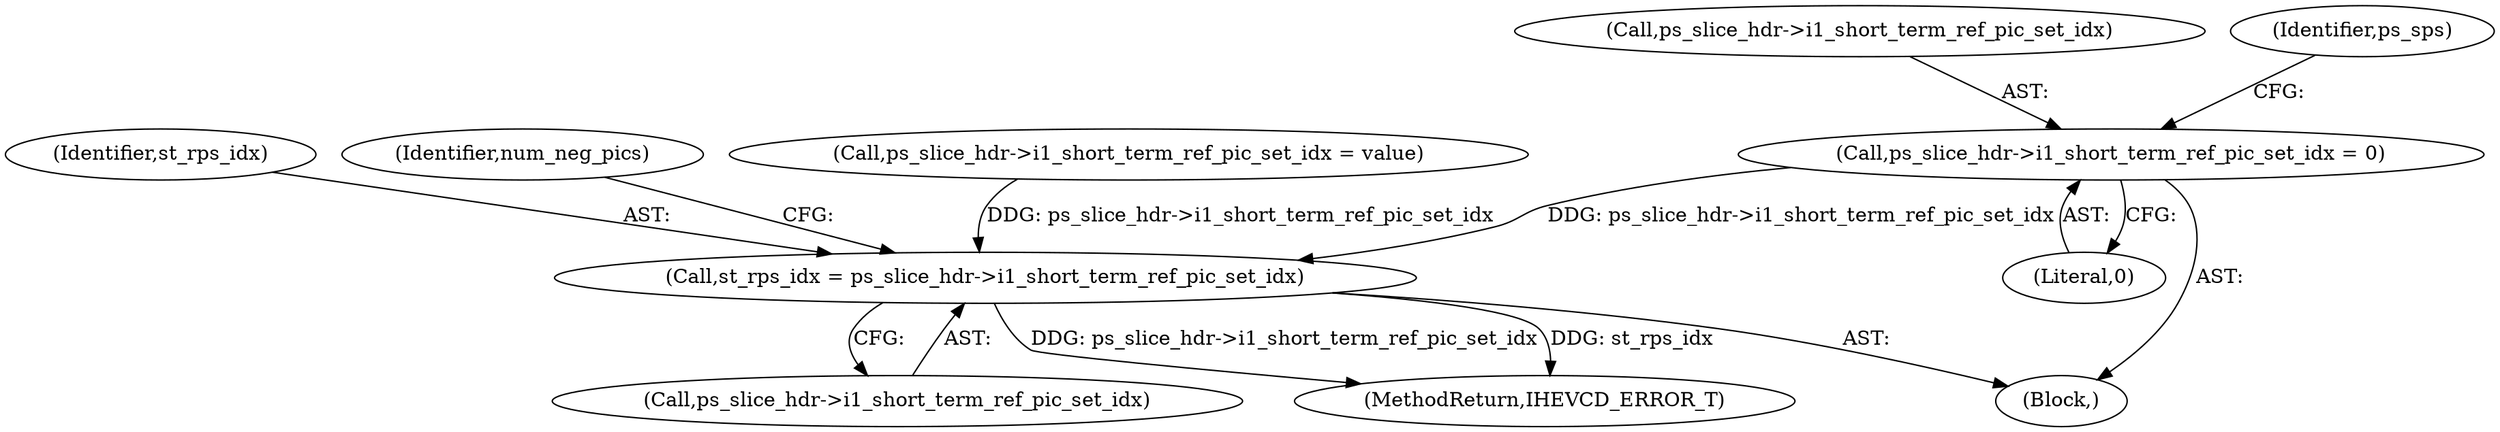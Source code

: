 digraph "0_Android_913d9e8d93d6b81bb8eac3fc2c1426651f5b259d@pointer" {
"1000713" [label="(Call,ps_slice_hdr->i1_short_term_ref_pic_set_idx = 0)"];
"1000745" [label="(Call,st_rps_idx = ps_slice_hdr->i1_short_term_ref_pic_set_idx)"];
"1000745" [label="(Call,st_rps_idx = ps_slice_hdr->i1_short_term_ref_pic_set_idx)"];
"1000746" [label="(Identifier,st_rps_idx)"];
"1000711" [label="(Block,)"];
"1000747" [label="(Call,ps_slice_hdr->i1_short_term_ref_pic_set_idx)"];
"1000717" [label="(Literal,0)"];
"1000714" [label="(Call,ps_slice_hdr->i1_short_term_ref_pic_set_idx)"];
"1000751" [label="(Identifier,num_neg_pics)"];
"1002620" [label="(MethodReturn,IHEVCD_ERROR_T)"];
"1000713" [label="(Call,ps_slice_hdr->i1_short_term_ref_pic_set_idx = 0)"];
"1000721" [label="(Identifier,ps_sps)"];
"1000740" [label="(Call,ps_slice_hdr->i1_short_term_ref_pic_set_idx = value)"];
"1000713" -> "1000711"  [label="AST: "];
"1000713" -> "1000717"  [label="CFG: "];
"1000714" -> "1000713"  [label="AST: "];
"1000717" -> "1000713"  [label="AST: "];
"1000721" -> "1000713"  [label="CFG: "];
"1000713" -> "1000745"  [label="DDG: ps_slice_hdr->i1_short_term_ref_pic_set_idx"];
"1000745" -> "1000711"  [label="AST: "];
"1000745" -> "1000747"  [label="CFG: "];
"1000746" -> "1000745"  [label="AST: "];
"1000747" -> "1000745"  [label="AST: "];
"1000751" -> "1000745"  [label="CFG: "];
"1000745" -> "1002620"  [label="DDG: ps_slice_hdr->i1_short_term_ref_pic_set_idx"];
"1000745" -> "1002620"  [label="DDG: st_rps_idx"];
"1000740" -> "1000745"  [label="DDG: ps_slice_hdr->i1_short_term_ref_pic_set_idx"];
}
